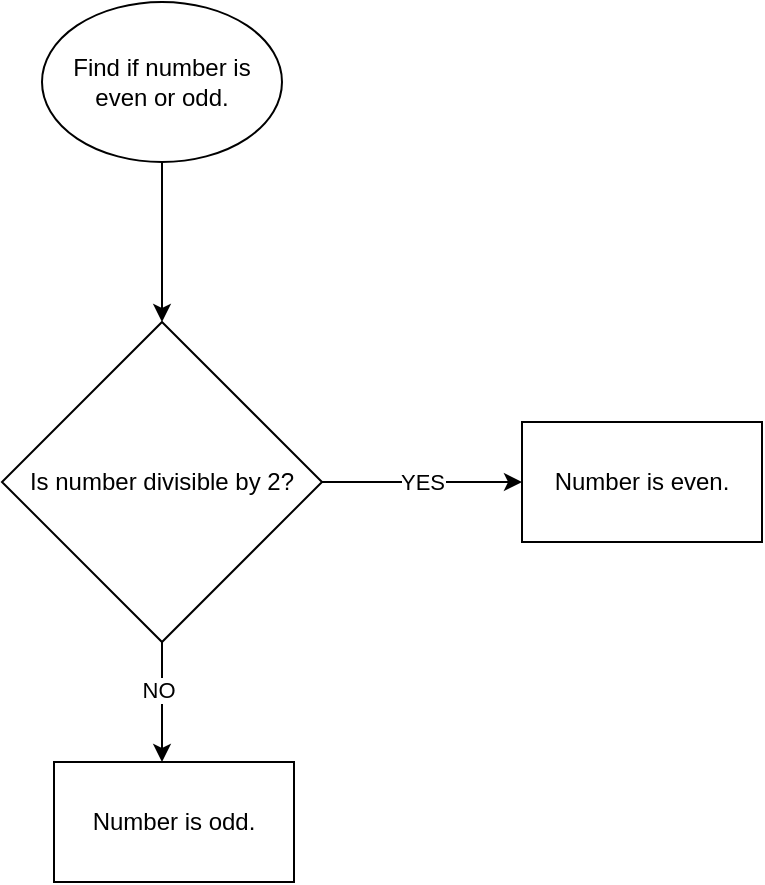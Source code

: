 <mxfile version="25.0.3">
  <diagram name="Page-1" id="QI8HBFUcQQ1SnhpAy6e8">
    <mxGraphModel grid="1" page="1" gridSize="10" guides="1" tooltips="1" connect="1" arrows="1" fold="1" pageScale="1" pageWidth="827" pageHeight="1169" math="0" shadow="0">
      <root>
        <mxCell id="0" />
        <mxCell id="1" parent="0" />
        <mxCell id="5KEqDz6hZrsXgNSqdHmt-3" value="" style="edgeStyle=orthogonalEdgeStyle;rounded=0;orthogonalLoop=1;jettySize=auto;html=1;" edge="1" parent="1" source="5KEqDz6hZrsXgNSqdHmt-1">
          <mxGeometry relative="1" as="geometry">
            <mxPoint x="414" y="260" as="targetPoint" />
          </mxGeometry>
        </mxCell>
        <mxCell id="5KEqDz6hZrsXgNSqdHmt-1" value="Find if number is even or odd." style="ellipse;whiteSpace=wrap;html=1;" vertex="1" parent="1">
          <mxGeometry x="354" y="100" width="120" height="80" as="geometry" />
        </mxCell>
        <mxCell id="5KEqDz6hZrsXgNSqdHmt-8" value="YES" style="edgeStyle=orthogonalEdgeStyle;rounded=0;orthogonalLoop=1;jettySize=auto;html=1;" edge="1" parent="1" source="5KEqDz6hZrsXgNSqdHmt-4" target="5KEqDz6hZrsXgNSqdHmt-7">
          <mxGeometry relative="1" as="geometry" />
        </mxCell>
        <mxCell id="5KEqDz6hZrsXgNSqdHmt-9" style="edgeStyle=orthogonalEdgeStyle;rounded=0;orthogonalLoop=1;jettySize=auto;html=1;exitX=0.5;exitY=1;exitDx=0;exitDy=0;" edge="1" parent="1" source="5KEqDz6hZrsXgNSqdHmt-4">
          <mxGeometry relative="1" as="geometry">
            <mxPoint x="414" y="480" as="targetPoint" />
          </mxGeometry>
        </mxCell>
        <mxCell id="5KEqDz6hZrsXgNSqdHmt-13" value="NO" style="edgeLabel;html=1;align=center;verticalAlign=middle;resizable=0;points=[];" connectable="0" vertex="1" parent="5KEqDz6hZrsXgNSqdHmt-9">
          <mxGeometry x="-0.213" y="-2" relative="1" as="geometry">
            <mxPoint as="offset" />
          </mxGeometry>
        </mxCell>
        <mxCell id="5KEqDz6hZrsXgNSqdHmt-4" value="Is number divisible by 2?" style="rhombus;whiteSpace=wrap;html=1;" vertex="1" parent="1">
          <mxGeometry x="334" y="260" width="160" height="160" as="geometry" />
        </mxCell>
        <mxCell id="5KEqDz6hZrsXgNSqdHmt-7" value="Number is even." style="whiteSpace=wrap;html=1;" vertex="1" parent="1">
          <mxGeometry x="594" y="310" width="120" height="60" as="geometry" />
        </mxCell>
        <mxCell id="5KEqDz6hZrsXgNSqdHmt-12" value="Number is odd." style="rounded=0;whiteSpace=wrap;html=1;" vertex="1" parent="1">
          <mxGeometry x="360" y="480" width="120" height="60" as="geometry" />
        </mxCell>
      </root>
    </mxGraphModel>
  </diagram>
</mxfile>
